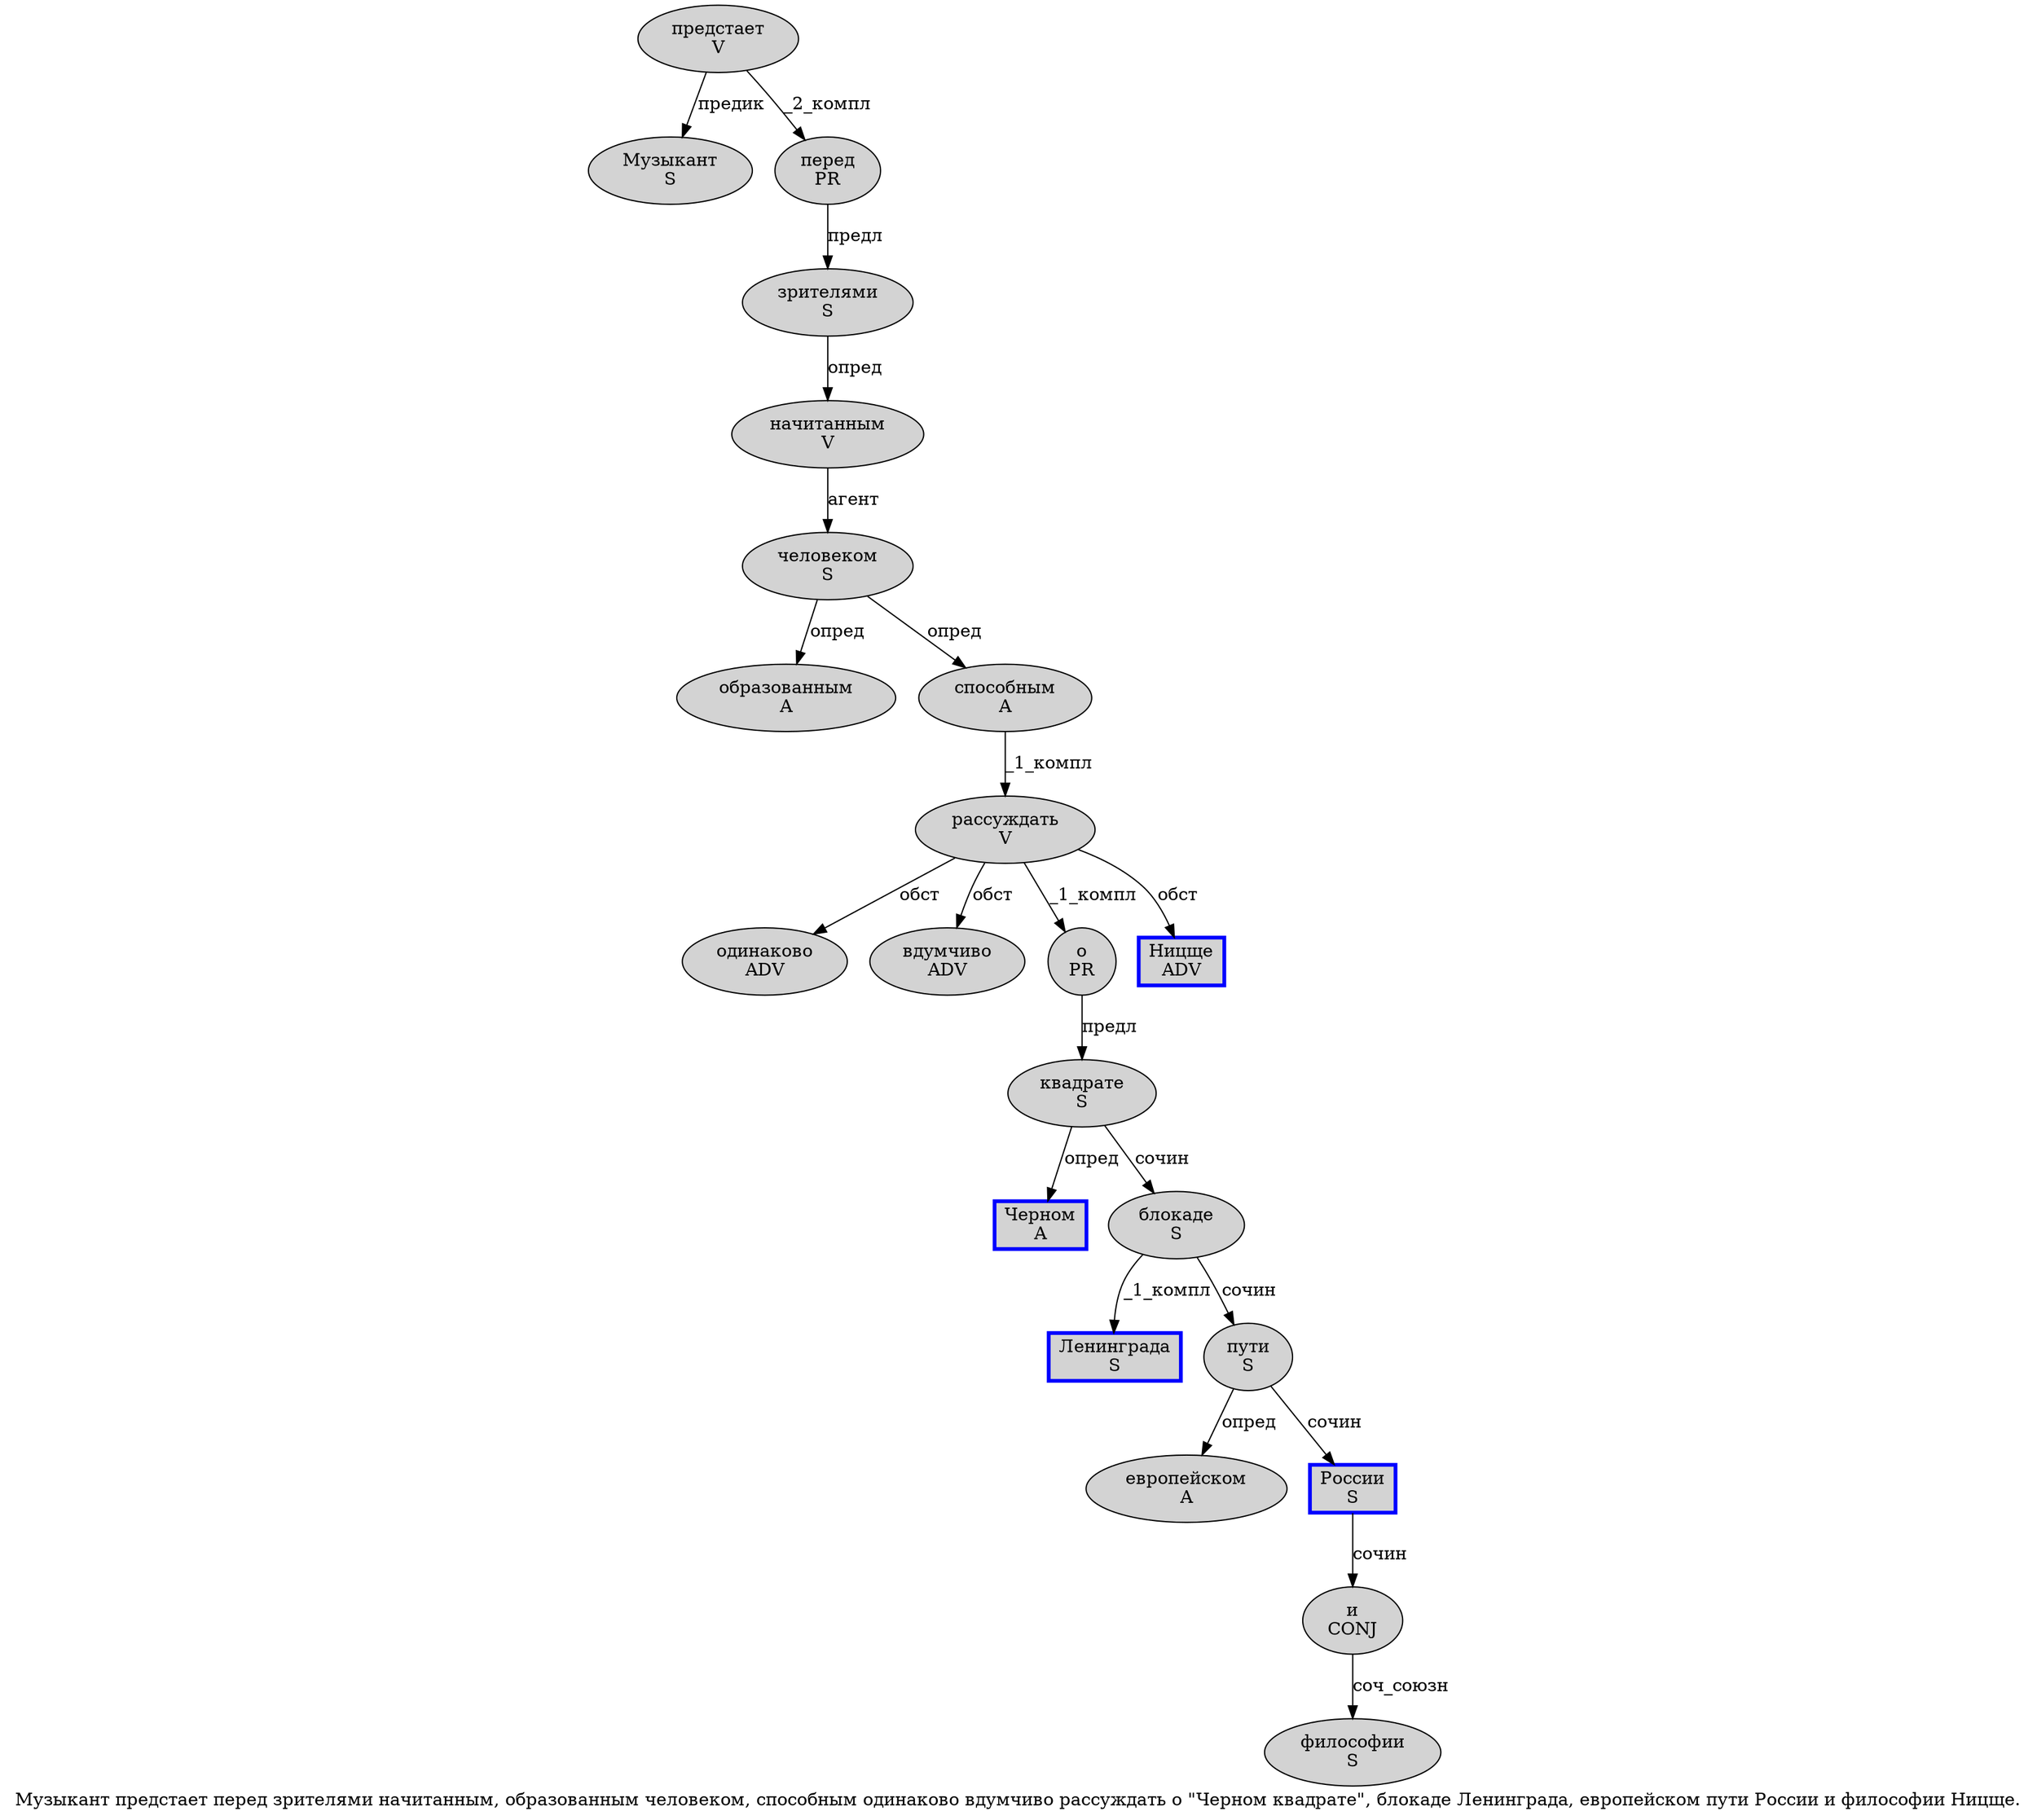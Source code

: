 digraph SENTENCE_1318 {
	graph [label="Музыкант предстает перед зрителями начитанным, образованным человеком, способным одинаково вдумчиво рассуждать о \"Черном квадрате\", блокаде Ленинграда, европейском пути России и философии Ницще."]
	node [style=filled]
		0 [label="Музыкант
S" color="" fillcolor=lightgray penwidth=1 shape=ellipse]
		1 [label="предстает
V" color="" fillcolor=lightgray penwidth=1 shape=ellipse]
		2 [label="перед
PR" color="" fillcolor=lightgray penwidth=1 shape=ellipse]
		3 [label="зрителями
S" color="" fillcolor=lightgray penwidth=1 shape=ellipse]
		4 [label="начитанным
V" color="" fillcolor=lightgray penwidth=1 shape=ellipse]
		6 [label="образованным
A" color="" fillcolor=lightgray penwidth=1 shape=ellipse]
		7 [label="человеком
S" color="" fillcolor=lightgray penwidth=1 shape=ellipse]
		9 [label="способным
A" color="" fillcolor=lightgray penwidth=1 shape=ellipse]
		10 [label="одинаково
ADV" color="" fillcolor=lightgray penwidth=1 shape=ellipse]
		11 [label="вдумчиво
ADV" color="" fillcolor=lightgray penwidth=1 shape=ellipse]
		12 [label="рассуждать
V" color="" fillcolor=lightgray penwidth=1 shape=ellipse]
		13 [label="о
PR" color="" fillcolor=lightgray penwidth=1 shape=ellipse]
		15 [label="Черном
A" color=blue fillcolor=lightgray penwidth=3 shape=box]
		16 [label="квадрате
S" color="" fillcolor=lightgray penwidth=1 shape=ellipse]
		19 [label="блокаде
S" color="" fillcolor=lightgray penwidth=1 shape=ellipse]
		20 [label="Ленинграда
S" color=blue fillcolor=lightgray penwidth=3 shape=box]
		22 [label="европейском
A" color="" fillcolor=lightgray penwidth=1 shape=ellipse]
		23 [label="пути
S" color="" fillcolor=lightgray penwidth=1 shape=ellipse]
		24 [label="России
S" color=blue fillcolor=lightgray penwidth=3 shape=box]
		25 [label="и
CONJ" color="" fillcolor=lightgray penwidth=1 shape=ellipse]
		26 [label="философии
S" color="" fillcolor=lightgray penwidth=1 shape=ellipse]
		27 [label="Ницще
ADV" color=blue fillcolor=lightgray penwidth=3 shape=box]
			7 -> 6 [label="опред"]
			7 -> 9 [label="опред"]
			13 -> 16 [label="предл"]
			23 -> 22 [label="опред"]
			23 -> 24 [label="сочин"]
			1 -> 0 [label="предик"]
			1 -> 2 [label="_2_компл"]
			16 -> 15 [label="опред"]
			16 -> 19 [label="сочин"]
			2 -> 3 [label="предл"]
			24 -> 25 [label="сочин"]
			19 -> 20 [label="_1_компл"]
			19 -> 23 [label="сочин"]
			3 -> 4 [label="опред"]
			4 -> 7 [label="агент"]
			12 -> 10 [label="обст"]
			12 -> 11 [label="обст"]
			12 -> 13 [label="_1_компл"]
			12 -> 27 [label="обст"]
			25 -> 26 [label="соч_союзн"]
			9 -> 12 [label="_1_компл"]
}